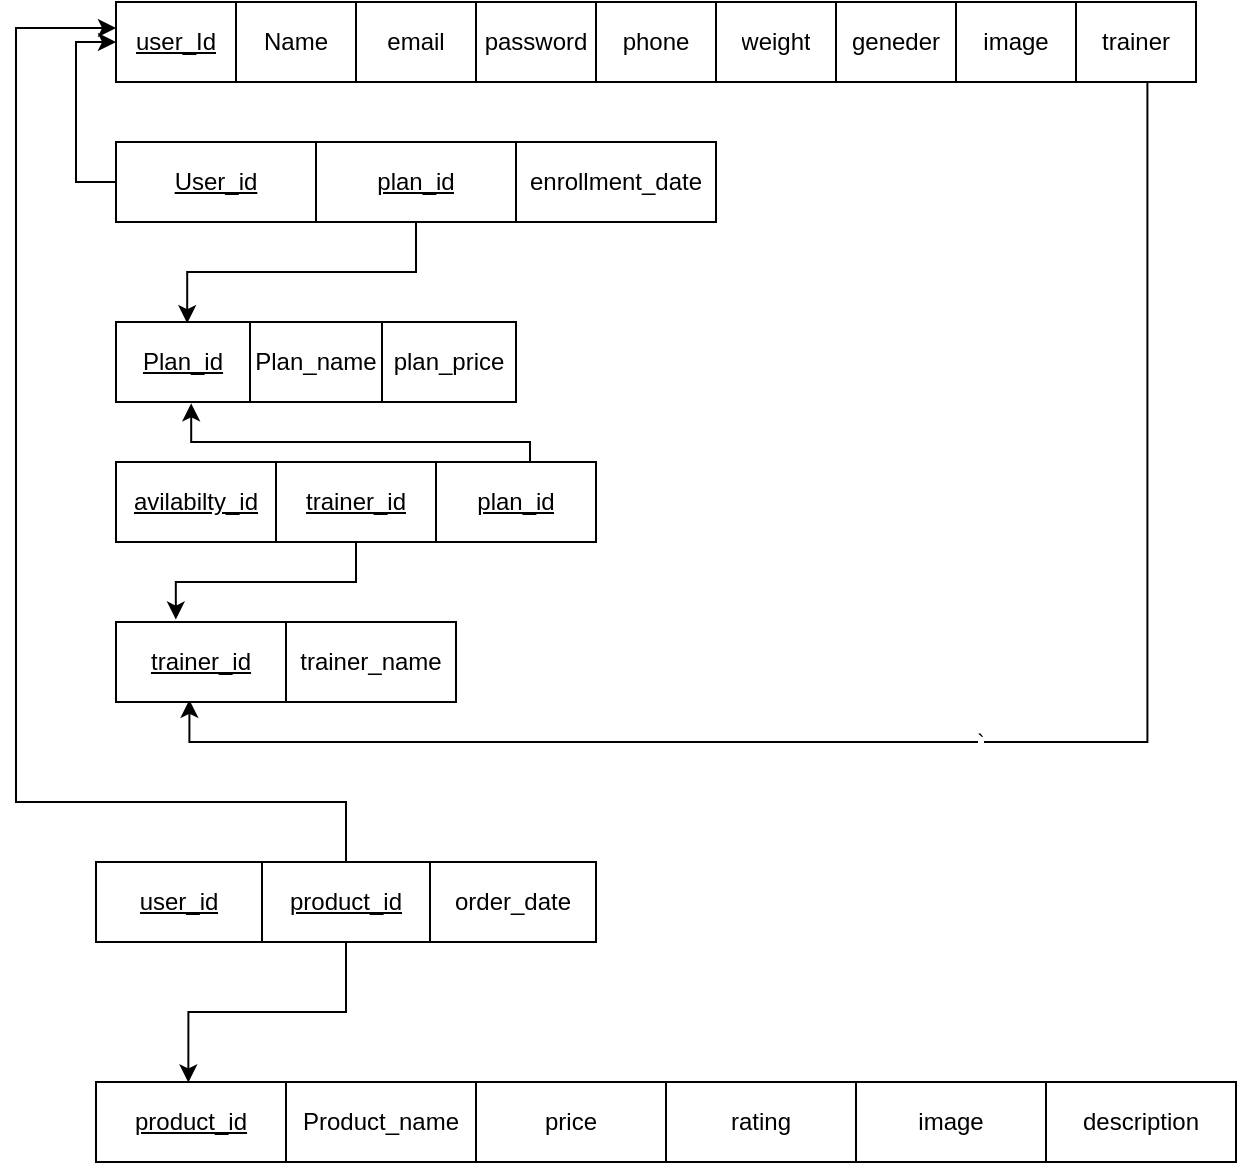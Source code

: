 <mxfile version="25.0.3">
  <diagram id="R2lEEEUBdFMjLlhIrx00" name="Page-1">
    <mxGraphModel dx="1235" dy="665" grid="1" gridSize="10" guides="1" tooltips="1" connect="1" arrows="1" fold="1" page="1" pageScale="1" pageWidth="850" pageHeight="1100" math="0" shadow="0" extFonts="Permanent Marker^https://fonts.googleapis.com/css?family=Permanent+Marker">
      <root>
        <mxCell id="0" />
        <mxCell id="1" parent="0" />
        <mxCell id="4LPWcHsL9r3xsQr-H_Ji-17" value="`" style="edgeStyle=orthogonalEdgeStyle;rounded=0;orthogonalLoop=1;jettySize=auto;html=1;entryX=0.216;entryY=0.973;entryDx=0;entryDy=0;entryPerimeter=0;exitX=0.955;exitY=0.945;exitDx=0;exitDy=0;exitPerimeter=0;" edge="1" parent="1" source="kfpofkVHkXZZlJL5GCwU-20" target="kfpofkVHkXZZlJL5GCwU-35">
          <mxGeometry relative="1" as="geometry">
            <mxPoint x="220" y="440" as="targetPoint" />
            <Array as="points">
              <mxPoint x="716" y="460" />
              <mxPoint x="237" y="460" />
            </Array>
          </mxGeometry>
        </mxCell>
        <mxCell id="kfpofkVHkXZZlJL5GCwU-19" value="" style="shape=table;startSize=0;container=1;collapsible=0;childLayout=tableLayout;" parent="1" vertex="1">
          <mxGeometry x="200" y="90" width="540" height="40" as="geometry" />
        </mxCell>
        <mxCell id="kfpofkVHkXZZlJL5GCwU-20" value="" style="shape=tableRow;horizontal=0;startSize=0;swimlaneHead=0;swimlaneBody=0;strokeColor=inherit;top=0;left=0;bottom=0;right=0;collapsible=0;dropTarget=0;fillColor=none;points=[[0,0.5],[1,0.5]];portConstraint=eastwest;" parent="kfpofkVHkXZZlJL5GCwU-19" vertex="1">
          <mxGeometry width="540" height="40" as="geometry" />
        </mxCell>
        <mxCell id="kfpofkVHkXZZlJL5GCwU-21" value="&lt;u&gt;user_Id&lt;/u&gt;" style="shape=partialRectangle;html=1;whiteSpace=wrap;connectable=0;strokeColor=inherit;overflow=hidden;fillColor=none;top=0;left=0;bottom=0;right=0;pointerEvents=1;" parent="kfpofkVHkXZZlJL5GCwU-20" vertex="1">
          <mxGeometry width="60" height="40" as="geometry">
            <mxRectangle width="60" height="40" as="alternateBounds" />
          </mxGeometry>
        </mxCell>
        <mxCell id="kfpofkVHkXZZlJL5GCwU-22" value="Name" style="shape=partialRectangle;html=1;whiteSpace=wrap;connectable=0;strokeColor=inherit;overflow=hidden;fillColor=none;top=0;left=0;bottom=0;right=0;pointerEvents=1;" parent="kfpofkVHkXZZlJL5GCwU-20" vertex="1">
          <mxGeometry x="60" width="60" height="40" as="geometry">
            <mxRectangle width="60" height="40" as="alternateBounds" />
          </mxGeometry>
        </mxCell>
        <mxCell id="kfpofkVHkXZZlJL5GCwU-23" value="email" style="shape=partialRectangle;html=1;whiteSpace=wrap;connectable=0;strokeColor=inherit;overflow=hidden;fillColor=none;top=0;left=0;bottom=0;right=0;pointerEvents=1;" parent="kfpofkVHkXZZlJL5GCwU-20" vertex="1">
          <mxGeometry x="120" width="60" height="40" as="geometry">
            <mxRectangle width="60" height="40" as="alternateBounds" />
          </mxGeometry>
        </mxCell>
        <mxCell id="kfpofkVHkXZZlJL5GCwU-24" value="password" style="shape=partialRectangle;html=1;whiteSpace=wrap;connectable=0;strokeColor=inherit;overflow=hidden;fillColor=none;top=0;left=0;bottom=0;right=0;pointerEvents=1;" parent="kfpofkVHkXZZlJL5GCwU-20" vertex="1">
          <mxGeometry x="180" width="60" height="40" as="geometry">
            <mxRectangle width="60" height="40" as="alternateBounds" />
          </mxGeometry>
        </mxCell>
        <mxCell id="kfpofkVHkXZZlJL5GCwU-25" value="phone" style="shape=partialRectangle;html=1;whiteSpace=wrap;connectable=0;strokeColor=inherit;overflow=hidden;fillColor=none;top=0;left=0;bottom=0;right=0;pointerEvents=1;" parent="kfpofkVHkXZZlJL5GCwU-20" vertex="1">
          <mxGeometry x="240" width="60" height="40" as="geometry">
            <mxRectangle width="60" height="40" as="alternateBounds" />
          </mxGeometry>
        </mxCell>
        <mxCell id="kfpofkVHkXZZlJL5GCwU-26" value="weight" style="shape=partialRectangle;html=1;whiteSpace=wrap;connectable=0;strokeColor=inherit;overflow=hidden;fillColor=none;top=0;left=0;bottom=0;right=0;pointerEvents=1;" parent="kfpofkVHkXZZlJL5GCwU-20" vertex="1">
          <mxGeometry x="300" width="60" height="40" as="geometry">
            <mxRectangle width="60" height="40" as="alternateBounds" />
          </mxGeometry>
        </mxCell>
        <mxCell id="kfpofkVHkXZZlJL5GCwU-27" value="geneder" style="shape=partialRectangle;html=1;whiteSpace=wrap;connectable=0;strokeColor=inherit;overflow=hidden;fillColor=none;top=0;left=0;bottom=0;right=0;pointerEvents=1;" parent="kfpofkVHkXZZlJL5GCwU-20" vertex="1">
          <mxGeometry x="360" width="60" height="40" as="geometry">
            <mxRectangle width="60" height="40" as="alternateBounds" />
          </mxGeometry>
        </mxCell>
        <mxCell id="kfpofkVHkXZZlJL5GCwU-28" value="image" style="shape=partialRectangle;html=1;whiteSpace=wrap;connectable=0;strokeColor=inherit;overflow=hidden;fillColor=none;top=0;left=0;bottom=0;right=0;pointerEvents=1;" parent="kfpofkVHkXZZlJL5GCwU-20" vertex="1">
          <mxGeometry x="420" width="60" height="40" as="geometry">
            <mxRectangle width="60" height="40" as="alternateBounds" />
          </mxGeometry>
        </mxCell>
        <mxCell id="4LPWcHsL9r3xsQr-H_Ji-16" value="trainer" style="shape=partialRectangle;html=1;whiteSpace=wrap;connectable=0;strokeColor=inherit;overflow=hidden;fillColor=none;top=0;left=0;bottom=0;right=0;pointerEvents=1;" vertex="1" parent="kfpofkVHkXZZlJL5GCwU-20">
          <mxGeometry x="480" width="60" height="40" as="geometry">
            <mxRectangle width="60" height="40" as="alternateBounds" />
          </mxGeometry>
        </mxCell>
        <mxCell id="kfpofkVHkXZZlJL5GCwU-29" value="" style="shape=table;startSize=0;container=1;collapsible=0;childLayout=tableLayout;" parent="1" vertex="1">
          <mxGeometry x="200" y="250" width="200" height="40" as="geometry" />
        </mxCell>
        <mxCell id="kfpofkVHkXZZlJL5GCwU-30" value="" style="shape=tableRow;horizontal=0;startSize=0;swimlaneHead=0;swimlaneBody=0;strokeColor=inherit;top=0;left=0;bottom=0;right=0;collapsible=0;dropTarget=0;fillColor=none;points=[[0,0.5],[1,0.5]];portConstraint=eastwest;" parent="kfpofkVHkXZZlJL5GCwU-29" vertex="1">
          <mxGeometry width="200" height="40" as="geometry" />
        </mxCell>
        <mxCell id="kfpofkVHkXZZlJL5GCwU-31" value="&lt;u&gt;Plan_id&lt;/u&gt;" style="shape=partialRectangle;html=1;whiteSpace=wrap;connectable=0;strokeColor=inherit;overflow=hidden;fillColor=none;top=0;left=0;bottom=0;right=0;pointerEvents=1;" parent="kfpofkVHkXZZlJL5GCwU-30" vertex="1">
          <mxGeometry width="67" height="40" as="geometry">
            <mxRectangle width="67" height="40" as="alternateBounds" />
          </mxGeometry>
        </mxCell>
        <mxCell id="kfpofkVHkXZZlJL5GCwU-32" value="Plan_name" style="shape=partialRectangle;html=1;whiteSpace=wrap;connectable=0;strokeColor=inherit;overflow=hidden;fillColor=none;top=0;left=0;bottom=0;right=0;pointerEvents=1;" parent="kfpofkVHkXZZlJL5GCwU-30" vertex="1">
          <mxGeometry x="67" width="66" height="40" as="geometry">
            <mxRectangle width="66" height="40" as="alternateBounds" />
          </mxGeometry>
        </mxCell>
        <mxCell id="kfpofkVHkXZZlJL5GCwU-33" value="plan_price" style="shape=partialRectangle;html=1;whiteSpace=wrap;connectable=0;strokeColor=inherit;overflow=hidden;fillColor=none;top=0;left=0;bottom=0;right=0;pointerEvents=1;" parent="kfpofkVHkXZZlJL5GCwU-30" vertex="1">
          <mxGeometry x="133" width="67" height="40" as="geometry">
            <mxRectangle width="67" height="40" as="alternateBounds" />
          </mxGeometry>
        </mxCell>
        <mxCell id="kfpofkVHkXZZlJL5GCwU-34" value="" style="shape=table;startSize=0;container=1;collapsible=0;childLayout=tableLayout;" parent="1" vertex="1">
          <mxGeometry x="200" y="400" width="170" height="40" as="geometry" />
        </mxCell>
        <mxCell id="kfpofkVHkXZZlJL5GCwU-35" value="" style="shape=tableRow;horizontal=0;startSize=0;swimlaneHead=0;swimlaneBody=0;strokeColor=inherit;top=0;left=0;bottom=0;right=0;collapsible=0;dropTarget=0;fillColor=none;points=[[0,0.5],[1,0.5]];portConstraint=eastwest;" parent="kfpofkVHkXZZlJL5GCwU-34" vertex="1">
          <mxGeometry width="170" height="40" as="geometry" />
        </mxCell>
        <mxCell id="kfpofkVHkXZZlJL5GCwU-36" value="&lt;u&gt;trainer_id&lt;/u&gt;" style="shape=partialRectangle;html=1;whiteSpace=wrap;connectable=0;strokeColor=inherit;overflow=hidden;fillColor=none;top=0;left=0;bottom=0;right=0;pointerEvents=1;" parent="kfpofkVHkXZZlJL5GCwU-35" vertex="1">
          <mxGeometry width="85" height="40" as="geometry">
            <mxRectangle width="85" height="40" as="alternateBounds" />
          </mxGeometry>
        </mxCell>
        <mxCell id="kfpofkVHkXZZlJL5GCwU-37" value="trainer_name" style="shape=partialRectangle;html=1;whiteSpace=wrap;connectable=0;strokeColor=inherit;overflow=hidden;fillColor=none;top=0;left=0;bottom=0;right=0;pointerEvents=1;" parent="kfpofkVHkXZZlJL5GCwU-35" vertex="1">
          <mxGeometry x="85" width="85" height="40" as="geometry">
            <mxRectangle width="85" height="40" as="alternateBounds" />
          </mxGeometry>
        </mxCell>
        <mxCell id="kfpofkVHkXZZlJL5GCwU-38" value="" style="shape=table;startSize=0;container=1;collapsible=0;childLayout=tableLayout;" parent="1" vertex="1">
          <mxGeometry x="190" y="630" width="570" height="40" as="geometry" />
        </mxCell>
        <mxCell id="kfpofkVHkXZZlJL5GCwU-39" value="" style="shape=tableRow;horizontal=0;startSize=0;swimlaneHead=0;swimlaneBody=0;strokeColor=inherit;top=0;left=0;bottom=0;right=0;collapsible=0;dropTarget=0;fillColor=none;points=[[0,0.5],[1,0.5]];portConstraint=eastwest;" parent="kfpofkVHkXZZlJL5GCwU-38" vertex="1">
          <mxGeometry width="570" height="40" as="geometry" />
        </mxCell>
        <mxCell id="kfpofkVHkXZZlJL5GCwU-40" value="&lt;u&gt;product_id&lt;/u&gt;" style="shape=partialRectangle;html=1;whiteSpace=wrap;connectable=0;strokeColor=inherit;overflow=hidden;fillColor=none;top=0;left=0;bottom=0;right=0;pointerEvents=1;" parent="kfpofkVHkXZZlJL5GCwU-39" vertex="1">
          <mxGeometry width="95" height="40" as="geometry">
            <mxRectangle width="95" height="40" as="alternateBounds" />
          </mxGeometry>
        </mxCell>
        <mxCell id="kfpofkVHkXZZlJL5GCwU-41" value="Product_name" style="shape=partialRectangle;html=1;whiteSpace=wrap;connectable=0;strokeColor=inherit;overflow=hidden;fillColor=none;top=0;left=0;bottom=0;right=0;pointerEvents=1;" parent="kfpofkVHkXZZlJL5GCwU-39" vertex="1">
          <mxGeometry x="95" width="95" height="40" as="geometry">
            <mxRectangle width="95" height="40" as="alternateBounds" />
          </mxGeometry>
        </mxCell>
        <mxCell id="kfpofkVHkXZZlJL5GCwU-42" value="price" style="shape=partialRectangle;html=1;whiteSpace=wrap;connectable=0;strokeColor=inherit;overflow=hidden;fillColor=none;top=0;left=0;bottom=0;right=0;pointerEvents=1;" parent="kfpofkVHkXZZlJL5GCwU-39" vertex="1">
          <mxGeometry x="190" width="95" height="40" as="geometry">
            <mxRectangle width="95" height="40" as="alternateBounds" />
          </mxGeometry>
        </mxCell>
        <mxCell id="kfpofkVHkXZZlJL5GCwU-43" value="rating" style="shape=partialRectangle;html=1;whiteSpace=wrap;connectable=0;strokeColor=inherit;overflow=hidden;fillColor=none;top=0;left=0;bottom=0;right=0;pointerEvents=1;" parent="kfpofkVHkXZZlJL5GCwU-39" vertex="1">
          <mxGeometry x="285" width="95" height="40" as="geometry">
            <mxRectangle width="95" height="40" as="alternateBounds" />
          </mxGeometry>
        </mxCell>
        <mxCell id="kfpofkVHkXZZlJL5GCwU-44" value="image" style="shape=partialRectangle;html=1;whiteSpace=wrap;connectable=0;strokeColor=inherit;overflow=hidden;fillColor=none;top=0;left=0;bottom=0;right=0;pointerEvents=1;" parent="kfpofkVHkXZZlJL5GCwU-39" vertex="1">
          <mxGeometry x="380" width="95" height="40" as="geometry">
            <mxRectangle width="95" height="40" as="alternateBounds" />
          </mxGeometry>
        </mxCell>
        <mxCell id="kfpofkVHkXZZlJL5GCwU-45" value="description" style="shape=partialRectangle;html=1;whiteSpace=wrap;connectable=0;strokeColor=inherit;overflow=hidden;fillColor=none;top=0;left=0;bottom=0;right=0;pointerEvents=1;" parent="kfpofkVHkXZZlJL5GCwU-39" vertex="1">
          <mxGeometry x="475" width="95" height="40" as="geometry">
            <mxRectangle width="95" height="40" as="alternateBounds" />
          </mxGeometry>
        </mxCell>
        <mxCell id="4LPWcHsL9r3xsQr-H_Ji-6" style="edgeStyle=orthogonalEdgeStyle;rounded=0;orthogonalLoop=1;jettySize=auto;html=1;entryX=0.081;entryY=0.006;entryDx=0;entryDy=0;entryPerimeter=0;" edge="1" parent="1" source="4LPWcHsL9r3xsQr-H_Ji-1" target="kfpofkVHkXZZlJL5GCwU-39">
          <mxGeometry relative="1" as="geometry" />
        </mxCell>
        <mxCell id="4LPWcHsL9r3xsQr-H_Ji-1" value="" style="shape=table;startSize=0;container=1;collapsible=0;childLayout=tableLayout;" vertex="1" parent="1">
          <mxGeometry x="190" y="520" width="250" height="40" as="geometry" />
        </mxCell>
        <mxCell id="4LPWcHsL9r3xsQr-H_Ji-2" value="" style="shape=tableRow;horizontal=0;startSize=0;swimlaneHead=0;swimlaneBody=0;strokeColor=inherit;top=0;left=0;bottom=0;right=0;collapsible=0;dropTarget=0;fillColor=none;points=[[0,0.5],[1,0.5]];portConstraint=eastwest;" vertex="1" parent="4LPWcHsL9r3xsQr-H_Ji-1">
          <mxGeometry width="250" height="40" as="geometry" />
        </mxCell>
        <mxCell id="4LPWcHsL9r3xsQr-H_Ji-3" value="&lt;u&gt;user_id&lt;/u&gt;" style="shape=partialRectangle;html=1;whiteSpace=wrap;connectable=0;strokeColor=inherit;overflow=hidden;fillColor=none;top=0;left=0;bottom=0;right=0;pointerEvents=1;" vertex="1" parent="4LPWcHsL9r3xsQr-H_Ji-2">
          <mxGeometry width="83" height="40" as="geometry">
            <mxRectangle width="83" height="40" as="alternateBounds" />
          </mxGeometry>
        </mxCell>
        <mxCell id="4LPWcHsL9r3xsQr-H_Ji-4" value="&lt;u&gt;product_id&lt;/u&gt;" style="shape=partialRectangle;html=1;whiteSpace=wrap;connectable=0;strokeColor=inherit;overflow=hidden;fillColor=none;top=0;left=0;bottom=0;right=0;pointerEvents=1;" vertex="1" parent="4LPWcHsL9r3xsQr-H_Ji-2">
          <mxGeometry x="83" width="84" height="40" as="geometry">
            <mxRectangle width="84" height="40" as="alternateBounds" />
          </mxGeometry>
        </mxCell>
        <mxCell id="4LPWcHsL9r3xsQr-H_Ji-5" value="order_date" style="shape=partialRectangle;html=1;whiteSpace=wrap;connectable=0;strokeColor=inherit;overflow=hidden;fillColor=none;top=0;left=0;bottom=0;right=0;pointerEvents=1;" vertex="1" parent="4LPWcHsL9r3xsQr-H_Ji-2">
          <mxGeometry x="167" width="83" height="40" as="geometry">
            <mxRectangle width="83" height="40" as="alternateBounds" />
          </mxGeometry>
        </mxCell>
        <mxCell id="4LPWcHsL9r3xsQr-H_Ji-7" style="edgeStyle=orthogonalEdgeStyle;rounded=0;orthogonalLoop=1;jettySize=auto;html=1;" edge="1" parent="1" source="4LPWcHsL9r3xsQr-H_Ji-2">
          <mxGeometry relative="1" as="geometry">
            <mxPoint x="200" y="103" as="targetPoint" />
            <Array as="points">
              <mxPoint x="315" y="490" />
              <mxPoint x="150" y="490" />
              <mxPoint x="150" y="103" />
            </Array>
          </mxGeometry>
        </mxCell>
        <mxCell id="4LPWcHsL9r3xsQr-H_Ji-14" style="edgeStyle=orthogonalEdgeStyle;rounded=0;orthogonalLoop=1;jettySize=auto;html=1;entryX=0.178;entryY=0.015;entryDx=0;entryDy=0;entryPerimeter=0;" edge="1" parent="1" source="4LPWcHsL9r3xsQr-H_Ji-8" target="kfpofkVHkXZZlJL5GCwU-30">
          <mxGeometry relative="1" as="geometry">
            <mxPoint x="150" y="270" as="targetPoint" />
          </mxGeometry>
        </mxCell>
        <mxCell id="4LPWcHsL9r3xsQr-H_Ji-8" value="" style="shape=table;startSize=0;container=1;collapsible=0;childLayout=tableLayout;" vertex="1" parent="1">
          <mxGeometry x="200" y="160" width="300" height="40" as="geometry" />
        </mxCell>
        <mxCell id="4LPWcHsL9r3xsQr-H_Ji-9" value="" style="shape=tableRow;horizontal=0;startSize=0;swimlaneHead=0;swimlaneBody=0;strokeColor=inherit;top=0;left=0;bottom=0;right=0;collapsible=0;dropTarget=0;fillColor=none;points=[[0,0.5],[1,0.5]];portConstraint=eastwest;" vertex="1" parent="4LPWcHsL9r3xsQr-H_Ji-8">
          <mxGeometry width="300" height="40" as="geometry" />
        </mxCell>
        <mxCell id="4LPWcHsL9r3xsQr-H_Ji-10" value="&lt;u&gt;User_id&lt;/u&gt;" style="shape=partialRectangle;html=1;whiteSpace=wrap;connectable=0;strokeColor=inherit;overflow=hidden;fillColor=none;top=0;left=0;bottom=0;right=0;pointerEvents=1;" vertex="1" parent="4LPWcHsL9r3xsQr-H_Ji-9">
          <mxGeometry width="100" height="40" as="geometry">
            <mxRectangle width="100" height="40" as="alternateBounds" />
          </mxGeometry>
        </mxCell>
        <mxCell id="4LPWcHsL9r3xsQr-H_Ji-11" value="&lt;u&gt;plan_id&lt;/u&gt;" style="shape=partialRectangle;html=1;whiteSpace=wrap;connectable=0;strokeColor=inherit;overflow=hidden;fillColor=none;top=0;left=0;bottom=0;right=0;pointerEvents=1;" vertex="1" parent="4LPWcHsL9r3xsQr-H_Ji-9">
          <mxGeometry x="100" width="100" height="40" as="geometry">
            <mxRectangle width="100" height="40" as="alternateBounds" />
          </mxGeometry>
        </mxCell>
        <mxCell id="4LPWcHsL9r3xsQr-H_Ji-12" value="enrollment_date" style="shape=partialRectangle;html=1;whiteSpace=wrap;connectable=0;strokeColor=inherit;overflow=hidden;fillColor=none;top=0;left=0;bottom=0;right=0;pointerEvents=1;" vertex="1" parent="4LPWcHsL9r3xsQr-H_Ji-9">
          <mxGeometry x="200" width="100" height="40" as="geometry">
            <mxRectangle width="100" height="40" as="alternateBounds" />
          </mxGeometry>
        </mxCell>
        <mxCell id="4LPWcHsL9r3xsQr-H_Ji-13" style="edgeStyle=orthogonalEdgeStyle;rounded=0;orthogonalLoop=1;jettySize=auto;html=1;exitX=0;exitY=0.5;exitDx=0;exitDy=0;entryX=0;entryY=0.5;entryDx=0;entryDy=0;" edge="1" parent="1" source="4LPWcHsL9r3xsQr-H_Ji-9" target="kfpofkVHkXZZlJL5GCwU-20">
          <mxGeometry relative="1" as="geometry" />
        </mxCell>
        <mxCell id="4LPWcHsL9r3xsQr-H_Ji-25" value="" style="shape=table;startSize=0;container=1;collapsible=0;childLayout=tableLayout;" vertex="1" parent="1">
          <mxGeometry x="200" y="320" width="240" height="40" as="geometry" />
        </mxCell>
        <mxCell id="4LPWcHsL9r3xsQr-H_Ji-26" value="" style="shape=tableRow;horizontal=0;startSize=0;swimlaneHead=0;swimlaneBody=0;strokeColor=inherit;top=0;left=0;bottom=0;right=0;collapsible=0;dropTarget=0;fillColor=none;points=[[0,0.5],[1,0.5]];portConstraint=eastwest;" vertex="1" parent="4LPWcHsL9r3xsQr-H_Ji-25">
          <mxGeometry width="240" height="40" as="geometry" />
        </mxCell>
        <mxCell id="4LPWcHsL9r3xsQr-H_Ji-27" value="&lt;u&gt;avilabilty_id&lt;/u&gt;" style="shape=partialRectangle;html=1;whiteSpace=wrap;connectable=0;strokeColor=inherit;overflow=hidden;fillColor=none;top=0;left=0;bottom=0;right=0;pointerEvents=1;" vertex="1" parent="4LPWcHsL9r3xsQr-H_Ji-26">
          <mxGeometry width="80" height="40" as="geometry">
            <mxRectangle width="80" height="40" as="alternateBounds" />
          </mxGeometry>
        </mxCell>
        <mxCell id="4LPWcHsL9r3xsQr-H_Ji-28" value="&lt;u&gt;trainer_id&lt;/u&gt;" style="shape=partialRectangle;html=1;whiteSpace=wrap;connectable=0;strokeColor=inherit;overflow=hidden;fillColor=none;top=0;left=0;bottom=0;right=0;pointerEvents=1;" vertex="1" parent="4LPWcHsL9r3xsQr-H_Ji-26">
          <mxGeometry x="80" width="80" height="40" as="geometry">
            <mxRectangle width="80" height="40" as="alternateBounds" />
          </mxGeometry>
        </mxCell>
        <mxCell id="4LPWcHsL9r3xsQr-H_Ji-29" value="&lt;u&gt;plan_id&lt;/u&gt;" style="shape=partialRectangle;html=1;whiteSpace=wrap;connectable=0;strokeColor=inherit;overflow=hidden;fillColor=none;top=0;left=0;bottom=0;right=0;pointerEvents=1;" vertex="1" parent="4LPWcHsL9r3xsQr-H_Ji-26">
          <mxGeometry x="160" width="80" height="40" as="geometry">
            <mxRectangle width="80" height="40" as="alternateBounds" />
          </mxGeometry>
        </mxCell>
        <mxCell id="4LPWcHsL9r3xsQr-H_Ji-30" style="edgeStyle=orthogonalEdgeStyle;rounded=0;orthogonalLoop=1;jettySize=auto;html=1;entryX=0.188;entryY=1.017;entryDx=0;entryDy=0;entryPerimeter=0;" edge="1" parent="1" target="kfpofkVHkXZZlJL5GCwU-30">
          <mxGeometry relative="1" as="geometry">
            <mxPoint x="407" y="320" as="sourcePoint" />
            <Array as="points">
              <mxPoint x="407" y="310" />
              <mxPoint x="238" y="310" />
            </Array>
          </mxGeometry>
        </mxCell>
        <mxCell id="4LPWcHsL9r3xsQr-H_Ji-31" style="edgeStyle=orthogonalEdgeStyle;rounded=0;orthogonalLoop=1;jettySize=auto;html=1;entryX=0.176;entryY=-0.031;entryDx=0;entryDy=0;entryPerimeter=0;" edge="1" parent="1" source="4LPWcHsL9r3xsQr-H_Ji-25" target="kfpofkVHkXZZlJL5GCwU-35">
          <mxGeometry relative="1" as="geometry">
            <Array as="points">
              <mxPoint x="320" y="380" />
              <mxPoint x="230" y="380" />
            </Array>
          </mxGeometry>
        </mxCell>
      </root>
    </mxGraphModel>
  </diagram>
</mxfile>
